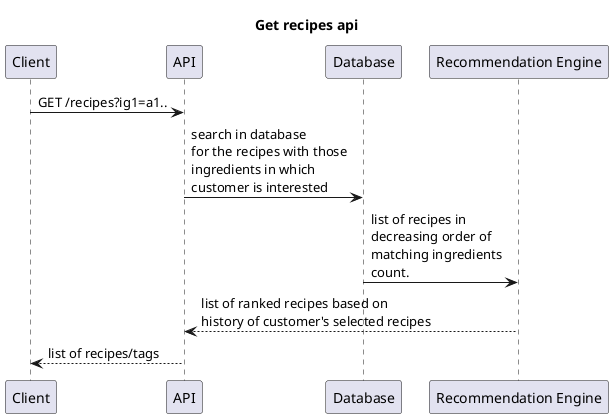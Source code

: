 @startuml
participant Client as 1
participant API  as 2
participant Database  as 3
participant "Recommendation Engine"  as 4


title Get recipes api

1->2:GET /recipes?ig1=a1..
2->3:search in database\nfor the recipes with those\ningredients in which\ncustomer is interested
3->4:list of recipes in\ndecreasing order of\nmatching ingredients\ncount.
2<--4:list of ranked recipes based on\nhistory of customer's selected recipes
1<--2:list of recipes/tags


@enduml

